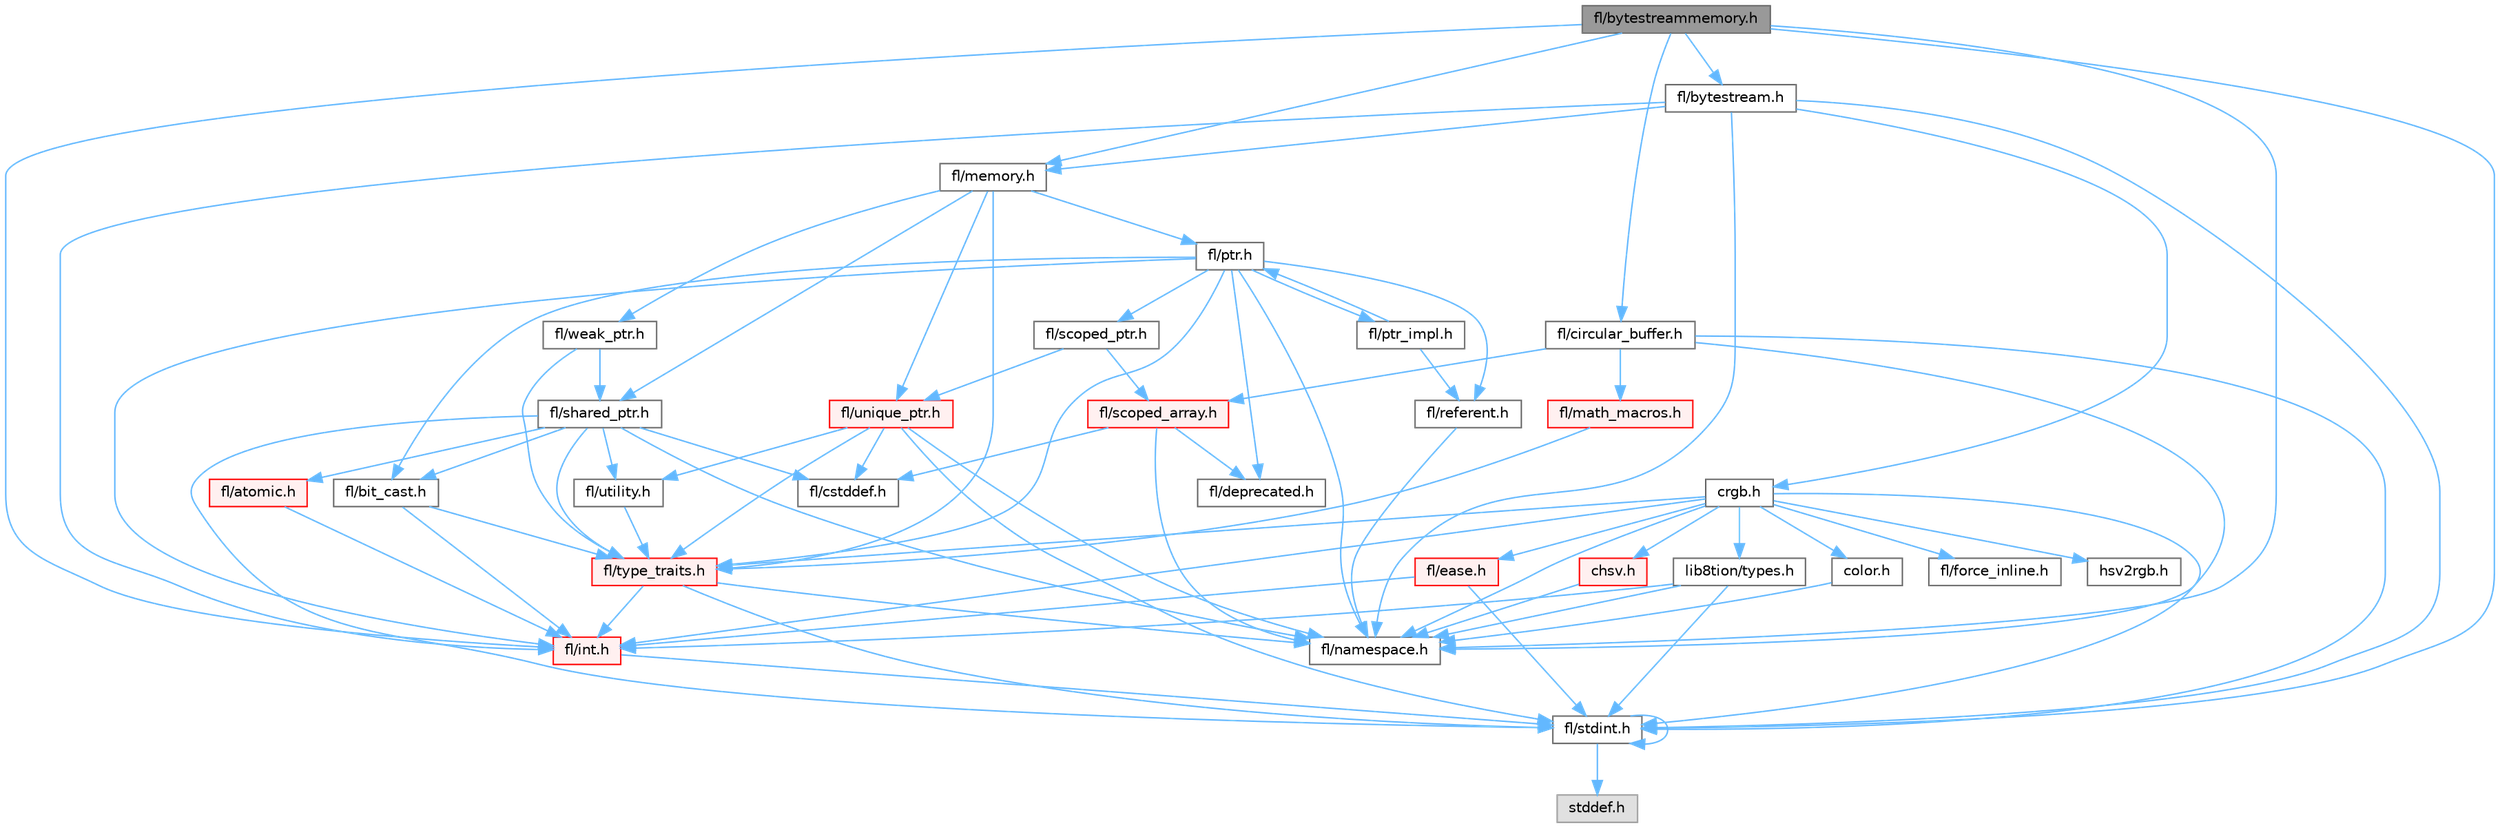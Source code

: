 digraph "fl/bytestreammemory.h"
{
 // INTERACTIVE_SVG=YES
 // LATEX_PDF_SIZE
  bgcolor="transparent";
  edge [fontname=Helvetica,fontsize=10,labelfontname=Helvetica,labelfontsize=10];
  node [fontname=Helvetica,fontsize=10,shape=box,height=0.2,width=0.4];
  Node1 [id="Node000001",label="fl/bytestreammemory.h",height=0.2,width=0.4,color="gray40", fillcolor="grey60", style="filled", fontcolor="black",tooltip=" "];
  Node1 -> Node2 [id="edge1_Node000001_Node000002",color="steelblue1",style="solid",tooltip=" "];
  Node2 [id="Node000002",label="fl/stdint.h",height=0.2,width=0.4,color="grey40", fillcolor="white", style="filled",URL="$df/dd8/stdint_8h.html",tooltip=" "];
  Node2 -> Node3 [id="edge2_Node000002_Node000003",color="steelblue1",style="solid",tooltip=" "];
  Node3 [id="Node000003",label="stddef.h",height=0.2,width=0.4,color="grey60", fillcolor="#E0E0E0", style="filled",tooltip=" "];
  Node2 -> Node2 [id="edge3_Node000002_Node000002",color="steelblue1",style="solid",tooltip=" "];
  Node1 -> Node4 [id="edge4_Node000001_Node000004",color="steelblue1",style="solid",tooltip=" "];
  Node4 [id="Node000004",label="fl/namespace.h",height=0.2,width=0.4,color="grey40", fillcolor="white", style="filled",URL="$df/d2a/namespace_8h.html",tooltip="Implements the FastLED namespace macros."];
  Node1 -> Node5 [id="edge5_Node000001_Node000005",color="steelblue1",style="solid",tooltip=" "];
  Node5 [id="Node000005",label="fl/memory.h",height=0.2,width=0.4,color="grey40", fillcolor="white", style="filled",URL="$dc/d18/memory_8h.html",tooltip=" "];
  Node5 -> Node6 [id="edge6_Node000005_Node000006",color="steelblue1",style="solid",tooltip=" "];
  Node6 [id="Node000006",label="fl/ptr.h",height=0.2,width=0.4,color="grey40", fillcolor="white", style="filled",URL="$dd/d98/ptr_8h.html",tooltip=" "];
  Node6 -> Node4 [id="edge7_Node000006_Node000004",color="steelblue1",style="solid",tooltip=" "];
  Node6 -> Node7 [id="edge8_Node000006_Node000007",color="steelblue1",style="solid",tooltip=" "];
  Node7 [id="Node000007",label="fl/scoped_ptr.h",height=0.2,width=0.4,color="grey40", fillcolor="white", style="filled",URL="$d0/d44/scoped__ptr_8h.html",tooltip=" "];
  Node7 -> Node8 [id="edge9_Node000007_Node000008",color="steelblue1",style="solid",tooltip=" "];
  Node8 [id="Node000008",label="fl/unique_ptr.h",height=0.2,width=0.4,color="red", fillcolor="#FFF0F0", style="filled",URL="$da/d4b/unique__ptr_8h.html",tooltip=" "];
  Node8 -> Node4 [id="edge10_Node000008_Node000004",color="steelblue1",style="solid",tooltip=" "];
  Node8 -> Node9 [id="edge11_Node000008_Node000009",color="steelblue1",style="solid",tooltip=" "];
  Node9 [id="Node000009",label="fl/type_traits.h",height=0.2,width=0.4,color="red", fillcolor="#FFF0F0", style="filled",URL="$df/d63/type__traits_8h.html",tooltip=" "];
  Node9 -> Node2 [id="edge12_Node000009_Node000002",color="steelblue1",style="solid",tooltip=" "];
  Node9 -> Node4 [id="edge13_Node000009_Node000004",color="steelblue1",style="solid",tooltip=" "];
  Node9 -> Node12 [id="edge14_Node000009_Node000012",color="steelblue1",style="solid",tooltip=" "];
  Node12 [id="Node000012",label="fl/int.h",height=0.2,width=0.4,color="red", fillcolor="#FFF0F0", style="filled",URL="$d3/d7e/int_8h.html",tooltip=" "];
  Node12 -> Node2 [id="edge15_Node000012_Node000002",color="steelblue1",style="solid",tooltip=" "];
  Node8 -> Node29 [id="edge16_Node000008_Node000029",color="steelblue1",style="solid",tooltip=" "];
  Node29 [id="Node000029",label="fl/utility.h",height=0.2,width=0.4,color="grey40", fillcolor="white", style="filled",URL="$d5/d47/utility_8h.html",tooltip=" "];
  Node29 -> Node9 [id="edge17_Node000029_Node000009",color="steelblue1",style="solid",tooltip=" "];
  Node8 -> Node2 [id="edge18_Node000008_Node000002",color="steelblue1",style="solid",tooltip=" "];
  Node8 -> Node42 [id="edge19_Node000008_Node000042",color="steelblue1",style="solid",tooltip=" "];
  Node42 [id="Node000042",label="fl/cstddef.h",height=0.2,width=0.4,color="grey40", fillcolor="white", style="filled",URL="$d7/d84/cstddef_8h.html",tooltip=" "];
  Node7 -> Node43 [id="edge20_Node000007_Node000043",color="steelblue1",style="solid",tooltip=" "];
  Node43 [id="Node000043",label="fl/scoped_array.h",height=0.2,width=0.4,color="red", fillcolor="#FFF0F0", style="filled",URL="$dc/d00/scoped__array_8h.html",tooltip=" "];
  Node43 -> Node4 [id="edge21_Node000043_Node000004",color="steelblue1",style="solid",tooltip=" "];
  Node43 -> Node44 [id="edge22_Node000043_Node000044",color="steelblue1",style="solid",tooltip=" "];
  Node44 [id="Node000044",label="fl/deprecated.h",height=0.2,width=0.4,color="grey40", fillcolor="white", style="filled",URL="$d4/dce/deprecated_8h.html",tooltip=" "];
  Node43 -> Node42 [id="edge23_Node000043_Node000042",color="steelblue1",style="solid",tooltip=" "];
  Node6 -> Node9 [id="edge24_Node000006_Node000009",color="steelblue1",style="solid",tooltip=" "];
  Node6 -> Node45 [id="edge25_Node000006_Node000045",color="steelblue1",style="solid",tooltip=" "];
  Node45 [id="Node000045",label="fl/referent.h",height=0.2,width=0.4,color="grey40", fillcolor="white", style="filled",URL="$da/d18/referent_8h.html",tooltip=" "];
  Node45 -> Node4 [id="edge26_Node000045_Node000004",color="steelblue1",style="solid",tooltip=" "];
  Node6 -> Node26 [id="edge27_Node000006_Node000026",color="steelblue1",style="solid",tooltip=" "];
  Node26 [id="Node000026",label="fl/bit_cast.h",height=0.2,width=0.4,color="grey40", fillcolor="white", style="filled",URL="$df/d72/bit__cast_8h.html",tooltip=" "];
  Node26 -> Node9 [id="edge28_Node000026_Node000009",color="steelblue1",style="solid",tooltip=" "];
  Node26 -> Node12 [id="edge29_Node000026_Node000012",color="steelblue1",style="solid",tooltip=" "];
  Node6 -> Node12 [id="edge30_Node000006_Node000012",color="steelblue1",style="solid",tooltip=" "];
  Node6 -> Node44 [id="edge31_Node000006_Node000044",color="steelblue1",style="solid",tooltip=" "];
  Node6 -> Node46 [id="edge32_Node000006_Node000046",color="steelblue1",style="solid",tooltip=" "];
  Node46 [id="Node000046",label="fl/ptr_impl.h",height=0.2,width=0.4,color="grey40", fillcolor="white", style="filled",URL="$d5/d94/ptr__impl_8h.html",tooltip=" "];
  Node46 -> Node6 [id="edge33_Node000046_Node000006",color="steelblue1",style="solid",tooltip=" "];
  Node46 -> Node45 [id="edge34_Node000046_Node000045",color="steelblue1",style="solid",tooltip=" "];
  Node5 -> Node47 [id="edge35_Node000005_Node000047",color="steelblue1",style="solid",tooltip=" "];
  Node47 [id="Node000047",label="fl/shared_ptr.h",height=0.2,width=0.4,color="grey40", fillcolor="white", style="filled",URL="$df/d6a/shared__ptr_8h.html",tooltip=" "];
  Node47 -> Node4 [id="edge36_Node000047_Node000004",color="steelblue1",style="solid",tooltip=" "];
  Node47 -> Node9 [id="edge37_Node000047_Node000009",color="steelblue1",style="solid",tooltip=" "];
  Node47 -> Node29 [id="edge38_Node000047_Node000029",color="steelblue1",style="solid",tooltip=" "];
  Node47 -> Node2 [id="edge39_Node000047_Node000002",color="steelblue1",style="solid",tooltip=" "];
  Node47 -> Node42 [id="edge40_Node000047_Node000042",color="steelblue1",style="solid",tooltip=" "];
  Node47 -> Node26 [id="edge41_Node000047_Node000026",color="steelblue1",style="solid",tooltip=" "];
  Node47 -> Node48 [id="edge42_Node000047_Node000048",color="steelblue1",style="solid",tooltip=" "];
  Node48 [id="Node000048",label="fl/atomic.h",height=0.2,width=0.4,color="red", fillcolor="#FFF0F0", style="filled",URL="$dd/d02/atomic_8h.html",tooltip=" "];
  Node48 -> Node12 [id="edge43_Node000048_Node000012",color="steelblue1",style="solid",tooltip=" "];
  Node5 -> Node50 [id="edge44_Node000005_Node000050",color="steelblue1",style="solid",tooltip=" "];
  Node50 [id="Node000050",label="fl/weak_ptr.h",height=0.2,width=0.4,color="grey40", fillcolor="white", style="filled",URL="$dc/db4/weak__ptr_8h.html",tooltip=" "];
  Node50 -> Node47 [id="edge45_Node000050_Node000047",color="steelblue1",style="solid",tooltip=" "];
  Node50 -> Node9 [id="edge46_Node000050_Node000009",color="steelblue1",style="solid",tooltip=" "];
  Node5 -> Node8 [id="edge47_Node000005_Node000008",color="steelblue1",style="solid",tooltip=" "];
  Node5 -> Node9 [id="edge48_Node000005_Node000009",color="steelblue1",style="solid",tooltip=" "];
  Node1 -> Node51 [id="edge49_Node000001_Node000051",color="steelblue1",style="solid",tooltip=" "];
  Node51 [id="Node000051",label="fl/bytestream.h",height=0.2,width=0.4,color="grey40", fillcolor="white", style="filled",URL="$dd/d2b/bytestream_8h.html",tooltip=" "];
  Node51 -> Node2 [id="edge50_Node000051_Node000002",color="steelblue1",style="solid",tooltip=" "];
  Node51 -> Node4 [id="edge51_Node000051_Node000004",color="steelblue1",style="solid",tooltip=" "];
  Node51 -> Node5 [id="edge52_Node000051_Node000005",color="steelblue1",style="solid",tooltip=" "];
  Node51 -> Node12 [id="edge53_Node000051_Node000012",color="steelblue1",style="solid",tooltip=" "];
  Node51 -> Node52 [id="edge54_Node000051_Node000052",color="steelblue1",style="solid",tooltip=" "];
  Node52 [id="Node000052",label="crgb.h",height=0.2,width=0.4,color="grey40", fillcolor="white", style="filled",URL="$db/dd1/crgb_8h.html",tooltip="Defines the red, green, and blue (RGB) pixel struct."];
  Node52 -> Node2 [id="edge55_Node000052_Node000002",color="steelblue1",style="solid",tooltip=" "];
  Node52 -> Node12 [id="edge56_Node000052_Node000012",color="steelblue1",style="solid",tooltip=" "];
  Node52 -> Node53 [id="edge57_Node000052_Node000053",color="steelblue1",style="solid",tooltip=" "];
  Node53 [id="Node000053",label="chsv.h",height=0.2,width=0.4,color="red", fillcolor="#FFF0F0", style="filled",URL="$d8/dd0/chsv_8h.html",tooltip="Defines the hue, saturation, and value (HSV) pixel struct."];
  Node53 -> Node4 [id="edge58_Node000053_Node000004",color="steelblue1",style="solid",tooltip=" "];
  Node52 -> Node4 [id="edge59_Node000052_Node000004",color="steelblue1",style="solid",tooltip=" "];
  Node52 -> Node55 [id="edge60_Node000052_Node000055",color="steelblue1",style="solid",tooltip=" "];
  Node55 [id="Node000055",label="color.h",height=0.2,width=0.4,color="grey40", fillcolor="white", style="filled",URL="$d2/d6b/src_2color_8h.html",tooltip="Contains definitions for color correction and temperature."];
  Node55 -> Node4 [id="edge61_Node000055_Node000004",color="steelblue1",style="solid",tooltip=" "];
  Node52 -> Node56 [id="edge62_Node000052_Node000056",color="steelblue1",style="solid",tooltip=" "];
  Node56 [id="Node000056",label="lib8tion/types.h",height=0.2,width=0.4,color="grey40", fillcolor="white", style="filled",URL="$d9/ddf/lib8tion_2types_8h.html",tooltip="Defines fractional types used for lib8tion functions."];
  Node56 -> Node2 [id="edge63_Node000056_Node000002",color="steelblue1",style="solid",tooltip=" "];
  Node56 -> Node12 [id="edge64_Node000056_Node000012",color="steelblue1",style="solid",tooltip=" "];
  Node56 -> Node4 [id="edge65_Node000056_Node000004",color="steelblue1",style="solid",tooltip=" "];
  Node52 -> Node18 [id="edge66_Node000052_Node000018",color="steelblue1",style="solid",tooltip=" "];
  Node18 [id="Node000018",label="fl/force_inline.h",height=0.2,width=0.4,color="grey40", fillcolor="white", style="filled",URL="$d4/d64/force__inline_8h.html",tooltip=" "];
  Node52 -> Node9 [id="edge67_Node000052_Node000009",color="steelblue1",style="solid",tooltip=" "];
  Node52 -> Node57 [id="edge68_Node000052_Node000057",color="steelblue1",style="solid",tooltip=" "];
  Node57 [id="Node000057",label="hsv2rgb.h",height=0.2,width=0.4,color="grey40", fillcolor="white", style="filled",URL="$de/d9a/hsv2rgb_8h.html",tooltip="Functions to convert from the HSV colorspace to the RGB colorspace."];
  Node52 -> Node58 [id="edge69_Node000052_Node000058",color="steelblue1",style="solid",tooltip=" "];
  Node58 [id="Node000058",label="fl/ease.h",height=0.2,width=0.4,color="red", fillcolor="#FFF0F0", style="filled",URL="$db/d19/ease_8h.html",tooltip=" "];
  Node58 -> Node2 [id="edge70_Node000058_Node000002",color="steelblue1",style="solid",tooltip=" "];
  Node58 -> Node12 [id="edge71_Node000058_Node000012",color="steelblue1",style="solid",tooltip=" "];
  Node1 -> Node60 [id="edge72_Node000001_Node000060",color="steelblue1",style="solid",tooltip=" "];
  Node60 [id="Node000060",label="fl/circular_buffer.h",height=0.2,width=0.4,color="grey40", fillcolor="white", style="filled",URL="$d9/d43/circular__buffer_8h.html",tooltip=" "];
  Node60 -> Node20 [id="edge73_Node000060_Node000020",color="steelblue1",style="solid",tooltip=" "];
  Node20 [id="Node000020",label="fl/math_macros.h",height=0.2,width=0.4,color="red", fillcolor="#FFF0F0", style="filled",URL="$d8/db8/math__macros_8h.html",tooltip=" "];
  Node20 -> Node9 [id="edge74_Node000020_Node000009",color="steelblue1",style="solid",tooltip=" "];
  Node60 -> Node4 [id="edge75_Node000060_Node000004",color="steelblue1",style="solid",tooltip=" "];
  Node60 -> Node43 [id="edge76_Node000060_Node000043",color="steelblue1",style="solid",tooltip=" "];
  Node60 -> Node2 [id="edge77_Node000060_Node000002",color="steelblue1",style="solid",tooltip=" "];
  Node1 -> Node12 [id="edge78_Node000001_Node000012",color="steelblue1",style="solid",tooltip=" "];
}
